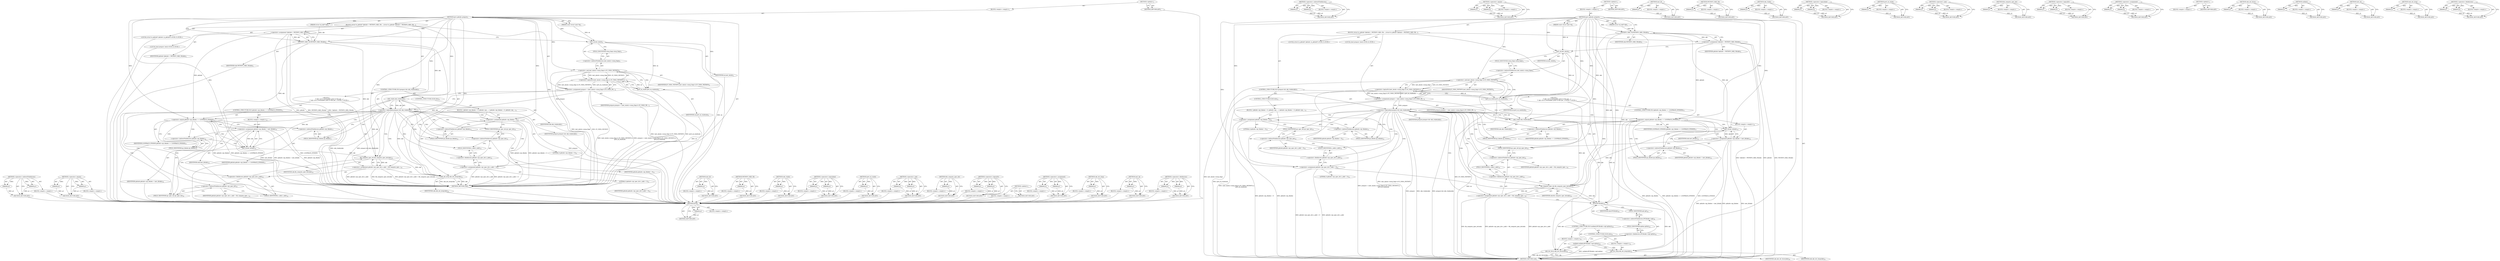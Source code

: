 digraph "&lt;operator&gt;.fieldAccess" {
vulnerable_116 [label=<(METHOD,&lt;operator&gt;.indirectFieldAccess)>];
vulnerable_117 [label=<(PARAM,p1)>];
vulnerable_118 [label=<(PARAM,p2)>];
vulnerable_119 [label=<(BLOCK,&lt;empty&gt;,&lt;empty&gt;)>];
vulnerable_120 [label=<(METHOD_RETURN,ANY)>];
vulnerable_138 [label=<(METHOD,&lt;operator&gt;.equals)>];
vulnerable_139 [label=<(PARAM,p1)>];
vulnerable_140 [label=<(PARAM,p2)>];
vulnerable_141 [label=<(BLOCK,&lt;empty&gt;,&lt;empty&gt;)>];
vulnerable_142 [label=<(METHOD_RETURN,ANY)>];
vulnerable_6 [label=<(METHOD,&lt;global&gt;)<SUB>1</SUB>>];
vulnerable_7 [label=<(BLOCK,&lt;empty&gt;,&lt;empty&gt;)<SUB>1</SUB>>];
vulnerable_8 [label=<(METHOD,ipv4_pktinfo_prepare)<SUB>1</SUB>>];
vulnerable_9 [label=<(PARAM,const struct sock *sk)<SUB>1</SUB>>];
vulnerable_10 [label=<(PARAM,struct sk_buff *skb)<SUB>1</SUB>>];
vulnerable_11 [label=<(BLOCK,{
	struct in_pktinfo *pktinfo = PKTINFO_SKB_CB(...,{
	struct in_pktinfo *pktinfo = PKTINFO_SKB_CB(...)<SUB>2</SUB>>];
vulnerable_12 [label="<(LOCAL,struct in_pktinfo* pktinfo: in_pktinfo*)<SUB>3</SUB>>"];
vulnerable_13 [label=<(&lt;operator&gt;.assignment,*pktinfo = PKTINFO_SKB_CB(skb))<SUB>3</SUB>>];
vulnerable_14 [label=<(IDENTIFIER,pktinfo,*pktinfo = PKTINFO_SKB_CB(skb))<SUB>3</SUB>>];
vulnerable_15 [label=<(PKTINFO_SKB_CB,PKTINFO_SKB_CB(skb))<SUB>3</SUB>>];
vulnerable_16 [label=<(IDENTIFIER,skb,PKTINFO_SKB_CB(skb))<SUB>3</SUB>>];
vulnerable_17 [label="<(LOCAL,bool prepare: bool)<SUB>4</SUB>>"];
vulnerable_18 [label=<(&lt;operator&gt;.assignment,prepare = (inet_sk(sk)-&gt;cmsg_flags &amp; IP_CMSG_PK...)<SUB>4</SUB>>];
vulnerable_19 [label=<(IDENTIFIER,prepare,prepare = (inet_sk(sk)-&gt;cmsg_flags &amp; IP_CMSG_PK...)<SUB>4</SUB>>];
vulnerable_20 [label=<(&lt;operator&gt;.logicalOr,(inet_sk(sk)-&gt;cmsg_flags &amp; IP_CMSG_PKTINFO) ||
...)<SUB>4</SUB>>];
vulnerable_21 [label=<(&lt;operator&gt;.and,inet_sk(sk)-&gt;cmsg_flags &amp; IP_CMSG_PKTINFO)<SUB>4</SUB>>];
vulnerable_22 [label=<(&lt;operator&gt;.indirectFieldAccess,inet_sk(sk)-&gt;cmsg_flags)<SUB>4</SUB>>];
vulnerable_23 [label=<(inet_sk,inet_sk(sk))<SUB>4</SUB>>];
vulnerable_24 [label=<(IDENTIFIER,sk,inet_sk(sk))<SUB>4</SUB>>];
vulnerable_25 [label=<(FIELD_IDENTIFIER,cmsg_flags,cmsg_flags)<SUB>4</SUB>>];
vulnerable_26 [label=<(IDENTIFIER,IP_CMSG_PKTINFO,inet_sk(sk)-&gt;cmsg_flags &amp; IP_CMSG_PKTINFO)<SUB>4</SUB>>];
vulnerable_27 [label=<(ipv6_sk_rxinfo,ipv6_sk_rxinfo(sk))<SUB>5</SUB>>];
vulnerable_28 [label=<(IDENTIFIER,sk,ipv6_sk_rxinfo(sk))<SUB>5</SUB>>];
vulnerable_29 [label=<(CONTROL_STRUCTURE,IF,if (prepare &amp;&amp; skb_rtable(skb)))<SUB>7</SUB>>];
vulnerable_30 [label=<(&lt;operator&gt;.logicalAnd,prepare &amp;&amp; skb_rtable(skb))<SUB>7</SUB>>];
vulnerable_31 [label=<(IDENTIFIER,prepare,prepare &amp;&amp; skb_rtable(skb))<SUB>7</SUB>>];
vulnerable_32 [label=<(skb_rtable,skb_rtable(skb))<SUB>7</SUB>>];
vulnerable_33 [label=<(IDENTIFIER,skb,skb_rtable(skb))<SUB>7</SUB>>];
vulnerable_34 [label="<(BLOCK,{
		/* skb-&gt;cb is overloaded: prior to this poi...,{
		/* skb-&gt;cb is overloaded: prior to this poi...)<SUB>7</SUB>>"];
vulnerable_35 [label=<(CONTROL_STRUCTURE,IF,if (pktinfo-&gt;ipi_ifindex == LOOPBACK_IFINDEX))<SUB>17</SUB>>];
vulnerable_36 [label=<(&lt;operator&gt;.equals,pktinfo-&gt;ipi_ifindex == LOOPBACK_IFINDEX)<SUB>17</SUB>>];
vulnerable_37 [label=<(&lt;operator&gt;.indirectFieldAccess,pktinfo-&gt;ipi_ifindex)<SUB>17</SUB>>];
vulnerable_38 [label=<(IDENTIFIER,pktinfo,pktinfo-&gt;ipi_ifindex == LOOPBACK_IFINDEX)<SUB>17</SUB>>];
vulnerable_39 [label=<(FIELD_IDENTIFIER,ipi_ifindex,ipi_ifindex)<SUB>17</SUB>>];
vulnerable_40 [label=<(IDENTIFIER,LOOPBACK_IFINDEX,pktinfo-&gt;ipi_ifindex == LOOPBACK_IFINDEX)<SUB>17</SUB>>];
vulnerable_41 [label=<(BLOCK,&lt;empty&gt;,&lt;empty&gt;)<SUB>18</SUB>>];
vulnerable_42 [label=<(&lt;operator&gt;.assignment,pktinfo-&gt;ipi_ifindex = inet_iif(skb))<SUB>18</SUB>>];
vulnerable_43 [label=<(&lt;operator&gt;.indirectFieldAccess,pktinfo-&gt;ipi_ifindex)<SUB>18</SUB>>];
vulnerable_44 [label=<(IDENTIFIER,pktinfo,pktinfo-&gt;ipi_ifindex = inet_iif(skb))<SUB>18</SUB>>];
vulnerable_45 [label=<(FIELD_IDENTIFIER,ipi_ifindex,ipi_ifindex)<SUB>18</SUB>>];
vulnerable_46 [label=<(inet_iif,inet_iif(skb))<SUB>18</SUB>>];
vulnerable_47 [label=<(IDENTIFIER,skb,inet_iif(skb))<SUB>18</SUB>>];
vulnerable_48 [label=<(&lt;operator&gt;.assignment,pktinfo-&gt;ipi_spec_dst.s_addr = fib_compute_spec...)<SUB>20</SUB>>];
vulnerable_49 [label=<(&lt;operator&gt;.fieldAccess,pktinfo-&gt;ipi_spec_dst.s_addr)<SUB>20</SUB>>];
vulnerable_50 [label=<(&lt;operator&gt;.indirectFieldAccess,pktinfo-&gt;ipi_spec_dst)<SUB>20</SUB>>];
vulnerable_51 [label=<(IDENTIFIER,pktinfo,pktinfo-&gt;ipi_spec_dst.s_addr = fib_compute_spec...)<SUB>20</SUB>>];
vulnerable_52 [label=<(FIELD_IDENTIFIER,ipi_spec_dst,ipi_spec_dst)<SUB>20</SUB>>];
vulnerable_53 [label=<(FIELD_IDENTIFIER,s_addr,s_addr)<SUB>20</SUB>>];
vulnerable_54 [label=<(fib_compute_spec_dst,fib_compute_spec_dst(skb))<SUB>20</SUB>>];
vulnerable_55 [label=<(IDENTIFIER,skb,fib_compute_spec_dst(skb))<SUB>20</SUB>>];
vulnerable_56 [label=<(CONTROL_STRUCTURE,ELSE,else)<SUB>21</SUB>>];
vulnerable_57 [label=<(BLOCK,{
 		pktinfo-&gt;ipi_ifindex = 0;
 		pktinfo-&gt;ipi_...,{
 		pktinfo-&gt;ipi_ifindex = 0;
 		pktinfo-&gt;ipi_...)<SUB>21</SUB>>];
vulnerable_58 [label=<(&lt;operator&gt;.assignment,pktinfo-&gt;ipi_ifindex = 0)<SUB>22</SUB>>];
vulnerable_59 [label=<(&lt;operator&gt;.indirectFieldAccess,pktinfo-&gt;ipi_ifindex)<SUB>22</SUB>>];
vulnerable_60 [label=<(IDENTIFIER,pktinfo,pktinfo-&gt;ipi_ifindex = 0)<SUB>22</SUB>>];
vulnerable_61 [label=<(FIELD_IDENTIFIER,ipi_ifindex,ipi_ifindex)<SUB>22</SUB>>];
vulnerable_62 [label=<(LITERAL,0,pktinfo-&gt;ipi_ifindex = 0)<SUB>22</SUB>>];
vulnerable_63 [label=<(&lt;operator&gt;.assignment,pktinfo-&gt;ipi_spec_dst.s_addr = 0)<SUB>23</SUB>>];
vulnerable_64 [label=<(&lt;operator&gt;.fieldAccess,pktinfo-&gt;ipi_spec_dst.s_addr)<SUB>23</SUB>>];
vulnerable_65 [label=<(&lt;operator&gt;.indirectFieldAccess,pktinfo-&gt;ipi_spec_dst)<SUB>23</SUB>>];
vulnerable_66 [label=<(IDENTIFIER,pktinfo,pktinfo-&gt;ipi_spec_dst.s_addr = 0)<SUB>23</SUB>>];
vulnerable_67 [label=<(FIELD_IDENTIFIER,ipi_spec_dst,ipi_spec_dst)<SUB>23</SUB>>];
vulnerable_68 [label=<(FIELD_IDENTIFIER,s_addr,s_addr)<SUB>23</SUB>>];
vulnerable_69 [label=<(LITERAL,0,pktinfo-&gt;ipi_spec_dst.s_addr = 0)<SUB>23</SUB>>];
vulnerable_70 [label=<(skb_dst_drop,skb_dst_drop(skb))<SUB>25</SUB>>];
vulnerable_71 [label=<(IDENTIFIER,skb,skb_dst_drop(skb))<SUB>25</SUB>>];
vulnerable_72 [label=<(METHOD_RETURN,void)<SUB>1</SUB>>];
vulnerable_74 [label=<(METHOD_RETURN,ANY)<SUB>1</SUB>>];
vulnerable_143 [label=<(METHOD,inet_iif)>];
vulnerable_144 [label=<(PARAM,p1)>];
vulnerable_145 [label=<(BLOCK,&lt;empty&gt;,&lt;empty&gt;)>];
vulnerable_146 [label=<(METHOD_RETURN,ANY)>];
vulnerable_102 [label=<(METHOD,PKTINFO_SKB_CB)>];
vulnerable_103 [label=<(PARAM,p1)>];
vulnerable_104 [label=<(BLOCK,&lt;empty&gt;,&lt;empty&gt;)>];
vulnerable_105 [label=<(METHOD_RETURN,ANY)>];
vulnerable_134 [label=<(METHOD,skb_rtable)>];
vulnerable_135 [label=<(PARAM,p1)>];
vulnerable_136 [label=<(BLOCK,&lt;empty&gt;,&lt;empty&gt;)>];
vulnerable_137 [label=<(METHOD_RETURN,ANY)>];
vulnerable_129 [label=<(METHOD,&lt;operator&gt;.logicalAnd)>];
vulnerable_130 [label=<(PARAM,p1)>];
vulnerable_131 [label=<(PARAM,p2)>];
vulnerable_132 [label=<(BLOCK,&lt;empty&gt;,&lt;empty&gt;)>];
vulnerable_133 [label=<(METHOD_RETURN,ANY)>];
vulnerable_125 [label=<(METHOD,ipv6_sk_rxinfo)>];
vulnerable_126 [label=<(PARAM,p1)>];
vulnerable_127 [label=<(BLOCK,&lt;empty&gt;,&lt;empty&gt;)>];
vulnerable_128 [label=<(METHOD_RETURN,ANY)>];
vulnerable_111 [label=<(METHOD,&lt;operator&gt;.and)>];
vulnerable_112 [label=<(PARAM,p1)>];
vulnerable_113 [label=<(PARAM,p2)>];
vulnerable_114 [label=<(BLOCK,&lt;empty&gt;,&lt;empty&gt;)>];
vulnerable_115 [label=<(METHOD_RETURN,ANY)>];
vulnerable_152 [label=<(METHOD,fib_compute_spec_dst)>];
vulnerable_153 [label=<(PARAM,p1)>];
vulnerable_154 [label=<(BLOCK,&lt;empty&gt;,&lt;empty&gt;)>];
vulnerable_155 [label=<(METHOD_RETURN,ANY)>];
vulnerable_106 [label=<(METHOD,&lt;operator&gt;.logicalOr)>];
vulnerable_107 [label=<(PARAM,p1)>];
vulnerable_108 [label=<(PARAM,p2)>];
vulnerable_109 [label=<(BLOCK,&lt;empty&gt;,&lt;empty&gt;)>];
vulnerable_110 [label=<(METHOD_RETURN,ANY)>];
vulnerable_97 [label=<(METHOD,&lt;operator&gt;.assignment)>];
vulnerable_98 [label=<(PARAM,p1)>];
vulnerable_99 [label=<(PARAM,p2)>];
vulnerable_100 [label=<(BLOCK,&lt;empty&gt;,&lt;empty&gt;)>];
vulnerable_101 [label=<(METHOD_RETURN,ANY)>];
vulnerable_91 [label=<(METHOD,&lt;global&gt;)<SUB>1</SUB>>];
vulnerable_92 [label=<(BLOCK,&lt;empty&gt;,&lt;empty&gt;)>];
vulnerable_93 [label=<(METHOD_RETURN,ANY)>];
vulnerable_156 [label=<(METHOD,skb_dst_drop)>];
vulnerable_157 [label=<(PARAM,p1)>];
vulnerable_158 [label=<(BLOCK,&lt;empty&gt;,&lt;empty&gt;)>];
vulnerable_159 [label=<(METHOD_RETURN,ANY)>];
vulnerable_121 [label=<(METHOD,inet_sk)>];
vulnerable_122 [label=<(PARAM,p1)>];
vulnerable_123 [label=<(BLOCK,&lt;empty&gt;,&lt;empty&gt;)>];
vulnerable_124 [label=<(METHOD_RETURN,ANY)>];
vulnerable_147 [label=<(METHOD,&lt;operator&gt;.fieldAccess)>];
vulnerable_148 [label=<(PARAM,p1)>];
vulnerable_149 [label=<(PARAM,p2)>];
vulnerable_150 [label=<(BLOCK,&lt;empty&gt;,&lt;empty&gt;)>];
vulnerable_151 [label=<(METHOD_RETURN,ANY)>];
fixed_173 [label=<(METHOD,IPCB)>];
fixed_174 [label=<(PARAM,p1)>];
fixed_175 [label=<(BLOCK,&lt;empty&gt;,&lt;empty&gt;)>];
fixed_176 [label=<(METHOD_RETURN,ANY)>];
fixed_129 [label=<(METHOD,&lt;operator&gt;.indirectFieldAccess)>];
fixed_130 [label=<(PARAM,p1)>];
fixed_131 [label=<(PARAM,p2)>];
fixed_132 [label=<(BLOCK,&lt;empty&gt;,&lt;empty&gt;)>];
fixed_133 [label=<(METHOD_RETURN,ANY)>];
fixed_151 [label=<(METHOD,&lt;operator&gt;.equals)>];
fixed_152 [label=<(PARAM,p1)>];
fixed_153 [label=<(PARAM,p2)>];
fixed_154 [label=<(BLOCK,&lt;empty&gt;,&lt;empty&gt;)>];
fixed_155 [label=<(METHOD_RETURN,ANY)>];
fixed_6 [label=<(METHOD,&lt;global&gt;)<SUB>1</SUB>>];
fixed_7 [label=<(BLOCK,&lt;empty&gt;,&lt;empty&gt;)<SUB>1</SUB>>];
fixed_8 [label=<(METHOD,ipv4_pktinfo_prepare)<SUB>1</SUB>>];
fixed_9 [label=<(PARAM,const struct sock *sk)<SUB>1</SUB>>];
fixed_10 [label=<(PARAM,struct sk_buff *skb)<SUB>1</SUB>>];
fixed_11 [label=<(BLOCK,{
	struct in_pktinfo *pktinfo = PKTINFO_SKB_CB(...,{
	struct in_pktinfo *pktinfo = PKTINFO_SKB_CB(...)<SUB>2</SUB>>];
fixed_12 [label="<(LOCAL,struct in_pktinfo* pktinfo: in_pktinfo*)<SUB>3</SUB>>"];
fixed_13 [label=<(&lt;operator&gt;.assignment,*pktinfo = PKTINFO_SKB_CB(skb))<SUB>3</SUB>>];
fixed_14 [label=<(IDENTIFIER,pktinfo,*pktinfo = PKTINFO_SKB_CB(skb))<SUB>3</SUB>>];
fixed_15 [label=<(PKTINFO_SKB_CB,PKTINFO_SKB_CB(skb))<SUB>3</SUB>>];
fixed_16 [label=<(IDENTIFIER,skb,PKTINFO_SKB_CB(skb))<SUB>3</SUB>>];
fixed_17 [label="<(LOCAL,bool prepare: bool)<SUB>4</SUB>>"];
fixed_18 [label=<(&lt;operator&gt;.assignment,prepare = (inet_sk(sk)-&gt;cmsg_flags &amp; IP_CMSG_PK...)<SUB>4</SUB>>];
fixed_19 [label=<(IDENTIFIER,prepare,prepare = (inet_sk(sk)-&gt;cmsg_flags &amp; IP_CMSG_PK...)<SUB>4</SUB>>];
fixed_20 [label=<(&lt;operator&gt;.logicalOr,(inet_sk(sk)-&gt;cmsg_flags &amp; IP_CMSG_PKTINFO) ||
...)<SUB>4</SUB>>];
fixed_21 [label=<(&lt;operator&gt;.and,inet_sk(sk)-&gt;cmsg_flags &amp; IP_CMSG_PKTINFO)<SUB>4</SUB>>];
fixed_22 [label=<(&lt;operator&gt;.indirectFieldAccess,inet_sk(sk)-&gt;cmsg_flags)<SUB>4</SUB>>];
fixed_23 [label=<(inet_sk,inet_sk(sk))<SUB>4</SUB>>];
fixed_24 [label=<(IDENTIFIER,sk,inet_sk(sk))<SUB>4</SUB>>];
fixed_25 [label=<(FIELD_IDENTIFIER,cmsg_flags,cmsg_flags)<SUB>4</SUB>>];
fixed_26 [label=<(IDENTIFIER,IP_CMSG_PKTINFO,inet_sk(sk)-&gt;cmsg_flags &amp; IP_CMSG_PKTINFO)<SUB>4</SUB>>];
fixed_27 [label=<(ipv6_sk_rxinfo,ipv6_sk_rxinfo(sk))<SUB>5</SUB>>];
fixed_28 [label=<(IDENTIFIER,sk,ipv6_sk_rxinfo(sk))<SUB>5</SUB>>];
fixed_29 [label=<(CONTROL_STRUCTURE,IF,if (prepare &amp;&amp; skb_rtable(skb)))<SUB>7</SUB>>];
fixed_30 [label=<(&lt;operator&gt;.logicalAnd,prepare &amp;&amp; skb_rtable(skb))<SUB>7</SUB>>];
fixed_31 [label=<(IDENTIFIER,prepare,prepare &amp;&amp; skb_rtable(skb))<SUB>7</SUB>>];
fixed_32 [label=<(skb_rtable,skb_rtable(skb))<SUB>7</SUB>>];
fixed_33 [label=<(IDENTIFIER,skb,skb_rtable(skb))<SUB>7</SUB>>];
fixed_34 [label="<(BLOCK,{
		/* skb-&gt;cb is overloaded: prior to this poi...,{
		/* skb-&gt;cb is overloaded: prior to this poi...)<SUB>7</SUB>>"];
fixed_35 [label=<(CONTROL_STRUCTURE,IF,if (pktinfo-&gt;ipi_ifindex == LOOPBACK_IFINDEX))<SUB>17</SUB>>];
fixed_36 [label=<(&lt;operator&gt;.equals,pktinfo-&gt;ipi_ifindex == LOOPBACK_IFINDEX)<SUB>17</SUB>>];
fixed_37 [label=<(&lt;operator&gt;.indirectFieldAccess,pktinfo-&gt;ipi_ifindex)<SUB>17</SUB>>];
fixed_38 [label=<(IDENTIFIER,pktinfo,pktinfo-&gt;ipi_ifindex == LOOPBACK_IFINDEX)<SUB>17</SUB>>];
fixed_39 [label=<(FIELD_IDENTIFIER,ipi_ifindex,ipi_ifindex)<SUB>17</SUB>>];
fixed_40 [label=<(IDENTIFIER,LOOPBACK_IFINDEX,pktinfo-&gt;ipi_ifindex == LOOPBACK_IFINDEX)<SUB>17</SUB>>];
fixed_41 [label=<(BLOCK,&lt;empty&gt;,&lt;empty&gt;)<SUB>18</SUB>>];
fixed_42 [label=<(&lt;operator&gt;.assignment,pktinfo-&gt;ipi_ifindex = inet_iif(skb))<SUB>18</SUB>>];
fixed_43 [label=<(&lt;operator&gt;.indirectFieldAccess,pktinfo-&gt;ipi_ifindex)<SUB>18</SUB>>];
fixed_44 [label=<(IDENTIFIER,pktinfo,pktinfo-&gt;ipi_ifindex = inet_iif(skb))<SUB>18</SUB>>];
fixed_45 [label=<(FIELD_IDENTIFIER,ipi_ifindex,ipi_ifindex)<SUB>18</SUB>>];
fixed_46 [label=<(inet_iif,inet_iif(skb))<SUB>18</SUB>>];
fixed_47 [label=<(IDENTIFIER,skb,inet_iif(skb))<SUB>18</SUB>>];
fixed_48 [label=<(&lt;operator&gt;.assignment,pktinfo-&gt;ipi_spec_dst.s_addr = fib_compute_spec...)<SUB>20</SUB>>];
fixed_49 [label=<(&lt;operator&gt;.fieldAccess,pktinfo-&gt;ipi_spec_dst.s_addr)<SUB>20</SUB>>];
fixed_50 [label=<(&lt;operator&gt;.indirectFieldAccess,pktinfo-&gt;ipi_spec_dst)<SUB>20</SUB>>];
fixed_51 [label=<(IDENTIFIER,pktinfo,pktinfo-&gt;ipi_spec_dst.s_addr = fib_compute_spec...)<SUB>20</SUB>>];
fixed_52 [label=<(FIELD_IDENTIFIER,ipi_spec_dst,ipi_spec_dst)<SUB>20</SUB>>];
fixed_53 [label=<(FIELD_IDENTIFIER,s_addr,s_addr)<SUB>20</SUB>>];
fixed_54 [label=<(fib_compute_spec_dst,fib_compute_spec_dst(skb))<SUB>20</SUB>>];
fixed_55 [label=<(IDENTIFIER,skb,fib_compute_spec_dst(skb))<SUB>20</SUB>>];
fixed_56 [label=<(CONTROL_STRUCTURE,ELSE,else)<SUB>21</SUB>>];
fixed_57 [label=<(BLOCK,{
 		pktinfo-&gt;ipi_ifindex = 0;
 		pktinfo-&gt;ipi_...,{
 		pktinfo-&gt;ipi_ifindex = 0;
 		pktinfo-&gt;ipi_...)<SUB>21</SUB>>];
fixed_58 [label=<(&lt;operator&gt;.assignment,pktinfo-&gt;ipi_ifindex = 0)<SUB>22</SUB>>];
fixed_59 [label=<(&lt;operator&gt;.indirectFieldAccess,pktinfo-&gt;ipi_ifindex)<SUB>22</SUB>>];
fixed_60 [label=<(IDENTIFIER,pktinfo,pktinfo-&gt;ipi_ifindex = 0)<SUB>22</SUB>>];
fixed_61 [label=<(FIELD_IDENTIFIER,ipi_ifindex,ipi_ifindex)<SUB>22</SUB>>];
fixed_62 [label=<(LITERAL,0,pktinfo-&gt;ipi_ifindex = 0)<SUB>22</SUB>>];
fixed_63 [label=<(&lt;operator&gt;.assignment,pktinfo-&gt;ipi_spec_dst.s_addr = 0)<SUB>23</SUB>>];
fixed_64 [label=<(&lt;operator&gt;.fieldAccess,pktinfo-&gt;ipi_spec_dst.s_addr)<SUB>23</SUB>>];
fixed_65 [label=<(&lt;operator&gt;.indirectFieldAccess,pktinfo-&gt;ipi_spec_dst)<SUB>23</SUB>>];
fixed_66 [label=<(IDENTIFIER,pktinfo,pktinfo-&gt;ipi_spec_dst.s_addr = 0)<SUB>23</SUB>>];
fixed_67 [label=<(FIELD_IDENTIFIER,ipi_spec_dst,ipi_spec_dst)<SUB>23</SUB>>];
fixed_68 [label=<(FIELD_IDENTIFIER,s_addr,s_addr)<SUB>23</SUB>>];
fixed_69 [label=<(LITERAL,0,pktinfo-&gt;ipi_spec_dst.s_addr = 0)<SUB>23</SUB>>];
fixed_70 [label=<(CONTROL_STRUCTURE,IF,if (unlikely(IPCB(skb)-&gt;opt.optlen)))<SUB>29</SUB>>];
fixed_71 [label=<(unlikely,unlikely(IPCB(skb)-&gt;opt.optlen))<SUB>29</SUB>>];
fixed_72 [label=<(&lt;operator&gt;.fieldAccess,IPCB(skb)-&gt;opt.optlen)<SUB>29</SUB>>];
fixed_73 [label=<(&lt;operator&gt;.indirectFieldAccess,IPCB(skb)-&gt;opt)<SUB>29</SUB>>];
fixed_74 [label=<(IPCB,IPCB(skb))<SUB>29</SUB>>];
fixed_75 [label=<(IDENTIFIER,skb,IPCB(skb))<SUB>29</SUB>>];
fixed_76 [label=<(FIELD_IDENTIFIER,opt,opt)<SUB>29</SUB>>];
fixed_77 [label=<(FIELD_IDENTIFIER,optlen,optlen)<SUB>29</SUB>>];
fixed_78 [label=<(BLOCK,&lt;empty&gt;,&lt;empty&gt;)<SUB>30</SUB>>];
fixed_79 [label=<(skb_dst_force,skb_dst_force(skb))<SUB>30</SUB>>];
fixed_80 [label=<(IDENTIFIER,skb,skb_dst_force(skb))<SUB>30</SUB>>];
fixed_81 [label=<(CONTROL_STRUCTURE,ELSE,else)<SUB>32</SUB>>];
fixed_82 [label=<(BLOCK,&lt;empty&gt;,&lt;empty&gt;)<SUB>32</SUB>>];
fixed_83 [label=<(skb_dst_drop,skb_dst_drop(skb))<SUB>32</SUB>>];
fixed_84 [label=<(IDENTIFIER,skb,skb_dst_drop(skb))<SUB>32</SUB>>];
fixed_85 [label=<(METHOD_RETURN,void)<SUB>1</SUB>>];
fixed_87 [label=<(METHOD_RETURN,ANY)<SUB>1</SUB>>];
fixed_156 [label=<(METHOD,inet_iif)>];
fixed_157 [label=<(PARAM,p1)>];
fixed_158 [label=<(BLOCK,&lt;empty&gt;,&lt;empty&gt;)>];
fixed_159 [label=<(METHOD_RETURN,ANY)>];
fixed_115 [label=<(METHOD,PKTINFO_SKB_CB)>];
fixed_116 [label=<(PARAM,p1)>];
fixed_117 [label=<(BLOCK,&lt;empty&gt;,&lt;empty&gt;)>];
fixed_118 [label=<(METHOD_RETURN,ANY)>];
fixed_147 [label=<(METHOD,skb_rtable)>];
fixed_148 [label=<(PARAM,p1)>];
fixed_149 [label=<(BLOCK,&lt;empty&gt;,&lt;empty&gt;)>];
fixed_150 [label=<(METHOD_RETURN,ANY)>];
fixed_142 [label=<(METHOD,&lt;operator&gt;.logicalAnd)>];
fixed_143 [label=<(PARAM,p1)>];
fixed_144 [label=<(PARAM,p2)>];
fixed_145 [label=<(BLOCK,&lt;empty&gt;,&lt;empty&gt;)>];
fixed_146 [label=<(METHOD_RETURN,ANY)>];
fixed_138 [label=<(METHOD,ipv6_sk_rxinfo)>];
fixed_139 [label=<(PARAM,p1)>];
fixed_140 [label=<(BLOCK,&lt;empty&gt;,&lt;empty&gt;)>];
fixed_141 [label=<(METHOD_RETURN,ANY)>];
fixed_124 [label=<(METHOD,&lt;operator&gt;.and)>];
fixed_125 [label=<(PARAM,p1)>];
fixed_126 [label=<(PARAM,p2)>];
fixed_127 [label=<(BLOCK,&lt;empty&gt;,&lt;empty&gt;)>];
fixed_128 [label=<(METHOD_RETURN,ANY)>];
fixed_165 [label=<(METHOD,fib_compute_spec_dst)>];
fixed_166 [label=<(PARAM,p1)>];
fixed_167 [label=<(BLOCK,&lt;empty&gt;,&lt;empty&gt;)>];
fixed_168 [label=<(METHOD_RETURN,ANY)>];
fixed_119 [label=<(METHOD,&lt;operator&gt;.logicalOr)>];
fixed_120 [label=<(PARAM,p1)>];
fixed_121 [label=<(PARAM,p2)>];
fixed_122 [label=<(BLOCK,&lt;empty&gt;,&lt;empty&gt;)>];
fixed_123 [label=<(METHOD_RETURN,ANY)>];
fixed_110 [label=<(METHOD,&lt;operator&gt;.assignment)>];
fixed_111 [label=<(PARAM,p1)>];
fixed_112 [label=<(PARAM,p2)>];
fixed_113 [label=<(BLOCK,&lt;empty&gt;,&lt;empty&gt;)>];
fixed_114 [label=<(METHOD_RETURN,ANY)>];
fixed_104 [label=<(METHOD,&lt;global&gt;)<SUB>1</SUB>>];
fixed_105 [label=<(BLOCK,&lt;empty&gt;,&lt;empty&gt;)>];
fixed_106 [label=<(METHOD_RETURN,ANY)>];
fixed_177 [label=<(METHOD,skb_dst_force)>];
fixed_178 [label=<(PARAM,p1)>];
fixed_179 [label=<(BLOCK,&lt;empty&gt;,&lt;empty&gt;)>];
fixed_180 [label=<(METHOD_RETURN,ANY)>];
fixed_169 [label=<(METHOD,unlikely)>];
fixed_170 [label=<(PARAM,p1)>];
fixed_171 [label=<(BLOCK,&lt;empty&gt;,&lt;empty&gt;)>];
fixed_172 [label=<(METHOD_RETURN,ANY)>];
fixed_134 [label=<(METHOD,inet_sk)>];
fixed_135 [label=<(PARAM,p1)>];
fixed_136 [label=<(BLOCK,&lt;empty&gt;,&lt;empty&gt;)>];
fixed_137 [label=<(METHOD_RETURN,ANY)>];
fixed_181 [label=<(METHOD,skb_dst_drop)>];
fixed_182 [label=<(PARAM,p1)>];
fixed_183 [label=<(BLOCK,&lt;empty&gt;,&lt;empty&gt;)>];
fixed_184 [label=<(METHOD_RETURN,ANY)>];
fixed_160 [label=<(METHOD,&lt;operator&gt;.fieldAccess)>];
fixed_161 [label=<(PARAM,p1)>];
fixed_162 [label=<(PARAM,p2)>];
fixed_163 [label=<(BLOCK,&lt;empty&gt;,&lt;empty&gt;)>];
fixed_164 [label=<(METHOD_RETURN,ANY)>];
vulnerable_116 -> vulnerable_117  [key=0, label="AST: "];
vulnerable_116 -> vulnerable_117  [key=1, label="DDG: "];
vulnerable_116 -> vulnerable_119  [key=0, label="AST: "];
vulnerable_116 -> vulnerable_118  [key=0, label="AST: "];
vulnerable_116 -> vulnerable_118  [key=1, label="DDG: "];
vulnerable_116 -> vulnerable_120  [key=0, label="AST: "];
vulnerable_116 -> vulnerable_120  [key=1, label="CFG: "];
vulnerable_117 -> vulnerable_120  [key=0, label="DDG: p1"];
vulnerable_118 -> vulnerable_120  [key=0, label="DDG: p2"];
vulnerable_119 -> fixed_173  [key=0];
vulnerable_120 -> fixed_173  [key=0];
vulnerable_138 -> vulnerable_139  [key=0, label="AST: "];
vulnerable_138 -> vulnerable_139  [key=1, label="DDG: "];
vulnerable_138 -> vulnerable_141  [key=0, label="AST: "];
vulnerable_138 -> vulnerable_140  [key=0, label="AST: "];
vulnerable_138 -> vulnerable_140  [key=1, label="DDG: "];
vulnerable_138 -> vulnerable_142  [key=0, label="AST: "];
vulnerable_138 -> vulnerable_142  [key=1, label="CFG: "];
vulnerable_139 -> vulnerable_142  [key=0, label="DDG: p1"];
vulnerable_140 -> vulnerable_142  [key=0, label="DDG: p2"];
vulnerable_141 -> fixed_173  [key=0];
vulnerable_142 -> fixed_173  [key=0];
vulnerable_6 -> vulnerable_7  [key=0, label="AST: "];
vulnerable_6 -> vulnerable_74  [key=0, label="AST: "];
vulnerable_6 -> vulnerable_74  [key=1, label="CFG: "];
vulnerable_7 -> vulnerable_8  [key=0, label="AST: "];
vulnerable_8 -> vulnerable_9  [key=0, label="AST: "];
vulnerable_8 -> vulnerable_9  [key=1, label="DDG: "];
vulnerable_8 -> vulnerable_10  [key=0, label="AST: "];
vulnerable_8 -> vulnerable_10  [key=1, label="DDG: "];
vulnerable_8 -> vulnerable_11  [key=0, label="AST: "];
vulnerable_8 -> vulnerable_72  [key=0, label="AST: "];
vulnerable_8 -> vulnerable_15  [key=0, label="CFG: "];
vulnerable_8 -> vulnerable_15  [key=1, label="DDG: "];
vulnerable_8 -> vulnerable_70  [key=0, label="DDG: "];
vulnerable_8 -> vulnerable_30  [key=0, label="DDG: "];
vulnerable_8 -> vulnerable_21  [key=0, label="DDG: "];
vulnerable_8 -> vulnerable_27  [key=0, label="DDG: "];
vulnerable_8 -> vulnerable_32  [key=0, label="DDG: "];
vulnerable_8 -> vulnerable_58  [key=0, label="DDG: "];
vulnerable_8 -> vulnerable_63  [key=0, label="DDG: "];
vulnerable_8 -> vulnerable_36  [key=0, label="DDG: "];
vulnerable_8 -> vulnerable_54  [key=0, label="DDG: "];
vulnerable_8 -> vulnerable_23  [key=0, label="DDG: "];
vulnerable_8 -> vulnerable_46  [key=0, label="DDG: "];
vulnerable_9 -> vulnerable_23  [key=0, label="DDG: sk"];
vulnerable_10 -> vulnerable_15  [key=0, label="DDG: skb"];
vulnerable_11 -> vulnerable_12  [key=0, label="AST: "];
vulnerable_11 -> vulnerable_13  [key=0, label="AST: "];
vulnerable_11 -> vulnerable_17  [key=0, label="AST: "];
vulnerable_11 -> vulnerable_18  [key=0, label="AST: "];
vulnerable_11 -> vulnerable_29  [key=0, label="AST: "];
vulnerable_11 -> vulnerable_70  [key=0, label="AST: "];
vulnerable_12 -> fixed_173  [key=0];
vulnerable_13 -> vulnerable_14  [key=0, label="AST: "];
vulnerable_13 -> vulnerable_15  [key=0, label="AST: "];
vulnerable_13 -> vulnerable_23  [key=0, label="CFG: "];
vulnerable_13 -> vulnerable_72  [key=0, label="DDG: pktinfo"];
vulnerable_13 -> vulnerable_72  [key=1, label="DDG: PKTINFO_SKB_CB(skb)"];
vulnerable_13 -> vulnerable_72  [key=2, label="DDG: *pktinfo = PKTINFO_SKB_CB(skb)"];
vulnerable_13 -> vulnerable_36  [key=0, label="DDG: pktinfo"];
vulnerable_14 -> fixed_173  [key=0];
vulnerable_15 -> vulnerable_16  [key=0, label="AST: "];
vulnerable_15 -> vulnerable_13  [key=0, label="CFG: "];
vulnerable_15 -> vulnerable_13  [key=1, label="DDG: skb"];
vulnerable_15 -> vulnerable_70  [key=0, label="DDG: skb"];
vulnerable_15 -> vulnerable_32  [key=0, label="DDG: skb"];
vulnerable_15 -> vulnerable_54  [key=0, label="DDG: skb"];
vulnerable_15 -> vulnerable_46  [key=0, label="DDG: skb"];
vulnerable_16 -> fixed_173  [key=0];
vulnerable_17 -> fixed_173  [key=0];
vulnerable_18 -> vulnerable_19  [key=0, label="AST: "];
vulnerable_18 -> vulnerable_20  [key=0, label="AST: "];
vulnerable_18 -> vulnerable_30  [key=0, label="CFG: "];
vulnerable_18 -> vulnerable_30  [key=1, label="DDG: prepare"];
vulnerable_18 -> vulnerable_32  [key=0, label="CFG: "];
vulnerable_18 -> vulnerable_72  [key=0, label="DDG: (inet_sk(sk)-&gt;cmsg_flags &amp; IP_CMSG_PKTINFO) ||
		       ipv6_sk_rxinfo(sk)"];
vulnerable_18 -> vulnerable_72  [key=1, label="DDG: prepare = (inet_sk(sk)-&gt;cmsg_flags &amp; IP_CMSG_PKTINFO) ||
		       ipv6_sk_rxinfo(sk)"];
vulnerable_19 -> fixed_173  [key=0];
vulnerable_20 -> vulnerable_21  [key=0, label="AST: "];
vulnerable_20 -> vulnerable_27  [key=0, label="AST: "];
vulnerable_20 -> vulnerable_18  [key=0, label="CFG: "];
vulnerable_20 -> vulnerable_18  [key=1, label="DDG: inet_sk(sk)-&gt;cmsg_flags &amp; IP_CMSG_PKTINFO"];
vulnerable_20 -> vulnerable_18  [key=2, label="DDG: ipv6_sk_rxinfo(sk)"];
vulnerable_20 -> vulnerable_72  [key=0, label="DDG: inet_sk(sk)-&gt;cmsg_flags &amp; IP_CMSG_PKTINFO"];
vulnerable_20 -> vulnerable_72  [key=1, label="DDG: ipv6_sk_rxinfo(sk)"];
vulnerable_21 -> vulnerable_22  [key=0, label="AST: "];
vulnerable_21 -> vulnerable_26  [key=0, label="AST: "];
vulnerable_21 -> vulnerable_20  [key=0, label="CFG: "];
vulnerable_21 -> vulnerable_20  [key=1, label="DDG: inet_sk(sk)-&gt;cmsg_flags"];
vulnerable_21 -> vulnerable_20  [key=2, label="DDG: IP_CMSG_PKTINFO"];
vulnerable_21 -> vulnerable_27  [key=0, label="CFG: "];
vulnerable_21 -> vulnerable_27  [key=1, label="CDG: "];
vulnerable_21 -> vulnerable_72  [key=0, label="DDG: inet_sk(sk)-&gt;cmsg_flags"];
vulnerable_21 -> vulnerable_72  [key=1, label="DDG: IP_CMSG_PKTINFO"];
vulnerable_22 -> vulnerable_23  [key=0, label="AST: "];
vulnerable_22 -> vulnerable_25  [key=0, label="AST: "];
vulnerable_22 -> vulnerable_21  [key=0, label="CFG: "];
vulnerable_23 -> vulnerable_24  [key=0, label="AST: "];
vulnerable_23 -> vulnerable_25  [key=0, label="CFG: "];
vulnerable_23 -> vulnerable_72  [key=0, label="DDG: sk"];
vulnerable_23 -> vulnerable_27  [key=0, label="DDG: sk"];
vulnerable_24 -> fixed_173  [key=0];
vulnerable_25 -> vulnerable_22  [key=0, label="CFG: "];
vulnerable_26 -> fixed_173  [key=0];
vulnerable_27 -> vulnerable_28  [key=0, label="AST: "];
vulnerable_27 -> vulnerable_20  [key=0, label="CFG: "];
vulnerable_27 -> vulnerable_20  [key=1, label="DDG: sk"];
vulnerable_27 -> vulnerable_72  [key=0, label="DDG: sk"];
vulnerable_28 -> fixed_173  [key=0];
vulnerable_29 -> vulnerable_30  [key=0, label="AST: "];
vulnerable_29 -> vulnerable_34  [key=0, label="AST: "];
vulnerable_29 -> vulnerable_56  [key=0, label="AST: "];
vulnerable_30 -> vulnerable_31  [key=0, label="AST: "];
vulnerable_30 -> vulnerable_32  [key=0, label="AST: "];
vulnerable_30 -> vulnerable_39  [key=0, label="CFG: "];
vulnerable_30 -> vulnerable_39  [key=1, label="CDG: "];
vulnerable_30 -> vulnerable_61  [key=0, label="CFG: "];
vulnerable_30 -> vulnerable_61  [key=1, label="CDG: "];
vulnerable_30 -> vulnerable_72  [key=0, label="DDG: prepare"];
vulnerable_30 -> vulnerable_72  [key=1, label="DDG: skb_rtable(skb)"];
vulnerable_30 -> vulnerable_72  [key=2, label="DDG: prepare &amp;&amp; skb_rtable(skb)"];
vulnerable_30 -> vulnerable_48  [key=0, label="CDG: "];
vulnerable_30 -> vulnerable_58  [key=0, label="CDG: "];
vulnerable_30 -> vulnerable_68  [key=0, label="CDG: "];
vulnerable_30 -> vulnerable_49  [key=0, label="CDG: "];
vulnerable_30 -> vulnerable_64  [key=0, label="CDG: "];
vulnerable_30 -> vulnerable_36  [key=0, label="CDG: "];
vulnerable_30 -> vulnerable_52  [key=0, label="CDG: "];
vulnerable_30 -> vulnerable_37  [key=0, label="CDG: "];
vulnerable_30 -> vulnerable_53  [key=0, label="CDG: "];
vulnerable_30 -> vulnerable_67  [key=0, label="CDG: "];
vulnerable_30 -> vulnerable_63  [key=0, label="CDG: "];
vulnerable_30 -> vulnerable_65  [key=0, label="CDG: "];
vulnerable_30 -> vulnerable_50  [key=0, label="CDG: "];
vulnerable_30 -> vulnerable_59  [key=0, label="CDG: "];
vulnerable_30 -> vulnerable_54  [key=0, label="CDG: "];
vulnerable_31 -> fixed_173  [key=0];
vulnerable_32 -> vulnerable_33  [key=0, label="AST: "];
vulnerable_32 -> vulnerable_30  [key=0, label="CFG: "];
vulnerable_32 -> vulnerable_30  [key=1, label="DDG: skb"];
vulnerable_32 -> vulnerable_70  [key=0, label="DDG: skb"];
vulnerable_32 -> vulnerable_54  [key=0, label="DDG: skb"];
vulnerable_32 -> vulnerable_46  [key=0, label="DDG: skb"];
vulnerable_33 -> fixed_173  [key=0];
vulnerable_34 -> vulnerable_35  [key=0, label="AST: "];
vulnerable_34 -> vulnerable_48  [key=0, label="AST: "];
vulnerable_35 -> vulnerable_36  [key=0, label="AST: "];
vulnerable_35 -> vulnerable_41  [key=0, label="AST: "];
vulnerable_36 -> vulnerable_37  [key=0, label="AST: "];
vulnerable_36 -> vulnerable_40  [key=0, label="AST: "];
vulnerable_36 -> vulnerable_45  [key=0, label="CFG: "];
vulnerable_36 -> vulnerable_45  [key=1, label="CDG: "];
vulnerable_36 -> vulnerable_52  [key=0, label="CFG: "];
vulnerable_36 -> vulnerable_72  [key=0, label="DDG: pktinfo-&gt;ipi_ifindex"];
vulnerable_36 -> vulnerable_72  [key=1, label="DDG: pktinfo-&gt;ipi_ifindex == LOOPBACK_IFINDEX"];
vulnerable_36 -> vulnerable_72  [key=2, label="DDG: LOOPBACK_IFINDEX"];
vulnerable_36 -> vulnerable_42  [key=0, label="CDG: "];
vulnerable_36 -> vulnerable_46  [key=0, label="CDG: "];
vulnerable_36 -> vulnerable_43  [key=0, label="CDG: "];
vulnerable_37 -> vulnerable_38  [key=0, label="AST: "];
vulnerable_37 -> vulnerable_39  [key=0, label="AST: "];
vulnerable_37 -> vulnerable_36  [key=0, label="CFG: "];
vulnerable_38 -> fixed_173  [key=0];
vulnerable_39 -> vulnerable_37  [key=0, label="CFG: "];
vulnerable_40 -> fixed_173  [key=0];
vulnerable_41 -> vulnerable_42  [key=0, label="AST: "];
vulnerable_42 -> vulnerable_43  [key=0, label="AST: "];
vulnerable_42 -> vulnerable_46  [key=0, label="AST: "];
vulnerable_42 -> vulnerable_52  [key=0, label="CFG: "];
vulnerable_42 -> vulnerable_72  [key=0, label="DDG: pktinfo-&gt;ipi_ifindex"];
vulnerable_42 -> vulnerable_72  [key=1, label="DDG: inet_iif(skb)"];
vulnerable_42 -> vulnerable_72  [key=2, label="DDG: pktinfo-&gt;ipi_ifindex = inet_iif(skb)"];
vulnerable_43 -> vulnerable_44  [key=0, label="AST: "];
vulnerable_43 -> vulnerable_45  [key=0, label="AST: "];
vulnerable_43 -> vulnerable_46  [key=0, label="CFG: "];
vulnerable_44 -> fixed_173  [key=0];
vulnerable_45 -> vulnerable_43  [key=0, label="CFG: "];
vulnerable_46 -> vulnerable_47  [key=0, label="AST: "];
vulnerable_46 -> vulnerable_42  [key=0, label="CFG: "];
vulnerable_46 -> vulnerable_42  [key=1, label="DDG: skb"];
vulnerable_46 -> vulnerable_54  [key=0, label="DDG: skb"];
vulnerable_47 -> fixed_173  [key=0];
vulnerable_48 -> vulnerable_49  [key=0, label="AST: "];
vulnerable_48 -> vulnerable_54  [key=0, label="AST: "];
vulnerable_48 -> vulnerable_70  [key=0, label="CFG: "];
vulnerable_48 -> vulnerable_72  [key=0, label="DDG: pktinfo-&gt;ipi_spec_dst.s_addr"];
vulnerable_48 -> vulnerable_72  [key=1, label="DDG: fib_compute_spec_dst(skb)"];
vulnerable_48 -> vulnerable_72  [key=2, label="DDG: pktinfo-&gt;ipi_spec_dst.s_addr = fib_compute_spec_dst(skb)"];
vulnerable_49 -> vulnerable_50  [key=0, label="AST: "];
vulnerable_49 -> vulnerable_53  [key=0, label="AST: "];
vulnerable_49 -> vulnerable_54  [key=0, label="CFG: "];
vulnerable_50 -> vulnerable_51  [key=0, label="AST: "];
vulnerable_50 -> vulnerable_52  [key=0, label="AST: "];
vulnerable_50 -> vulnerable_53  [key=0, label="CFG: "];
vulnerable_51 -> fixed_173  [key=0];
vulnerable_52 -> vulnerable_50  [key=0, label="CFG: "];
vulnerable_53 -> vulnerable_49  [key=0, label="CFG: "];
vulnerable_54 -> vulnerable_55  [key=0, label="AST: "];
vulnerable_54 -> vulnerable_48  [key=0, label="CFG: "];
vulnerable_54 -> vulnerable_48  [key=1, label="DDG: skb"];
vulnerable_54 -> vulnerable_70  [key=0, label="DDG: skb"];
vulnerable_55 -> fixed_173  [key=0];
vulnerable_56 -> vulnerable_57  [key=0, label="AST: "];
vulnerable_57 -> vulnerable_58  [key=0, label="AST: "];
vulnerable_57 -> vulnerable_63  [key=0, label="AST: "];
vulnerable_58 -> vulnerable_59  [key=0, label="AST: "];
vulnerable_58 -> vulnerable_62  [key=0, label="AST: "];
vulnerable_58 -> vulnerable_67  [key=0, label="CFG: "];
vulnerable_58 -> vulnerable_72  [key=0, label="DDG: pktinfo-&gt;ipi_ifindex"];
vulnerable_58 -> vulnerable_72  [key=1, label="DDG: pktinfo-&gt;ipi_ifindex = 0"];
vulnerable_59 -> vulnerable_60  [key=0, label="AST: "];
vulnerable_59 -> vulnerable_61  [key=0, label="AST: "];
vulnerable_59 -> vulnerable_58  [key=0, label="CFG: "];
vulnerable_60 -> fixed_173  [key=0];
vulnerable_61 -> vulnerable_59  [key=0, label="CFG: "];
vulnerable_62 -> fixed_173  [key=0];
vulnerable_63 -> vulnerable_64  [key=0, label="AST: "];
vulnerable_63 -> vulnerable_69  [key=0, label="AST: "];
vulnerable_63 -> vulnerable_70  [key=0, label="CFG: "];
vulnerable_63 -> vulnerable_72  [key=0, label="DDG: pktinfo-&gt;ipi_spec_dst.s_addr"];
vulnerable_63 -> vulnerable_72  [key=1, label="DDG: pktinfo-&gt;ipi_spec_dst.s_addr = 0"];
vulnerable_64 -> vulnerable_65  [key=0, label="AST: "];
vulnerable_64 -> vulnerable_68  [key=0, label="AST: "];
vulnerable_64 -> vulnerable_63  [key=0, label="CFG: "];
vulnerable_65 -> vulnerable_66  [key=0, label="AST: "];
vulnerable_65 -> vulnerable_67  [key=0, label="AST: "];
vulnerable_65 -> vulnerable_68  [key=0, label="CFG: "];
vulnerable_66 -> fixed_173  [key=0];
vulnerable_67 -> vulnerable_65  [key=0, label="CFG: "];
vulnerable_68 -> vulnerable_64  [key=0, label="CFG: "];
vulnerable_69 -> fixed_173  [key=0];
vulnerable_70 -> vulnerable_71  [key=0, label="AST: "];
vulnerable_70 -> vulnerable_72  [key=0, label="CFG: "];
vulnerable_70 -> vulnerable_72  [key=1, label="DDG: skb"];
vulnerable_70 -> vulnerable_72  [key=2, label="DDG: skb_dst_drop(skb)"];
vulnerable_71 -> fixed_173  [key=0];
vulnerable_72 -> fixed_173  [key=0];
vulnerable_74 -> fixed_173  [key=0];
vulnerable_143 -> vulnerable_144  [key=0, label="AST: "];
vulnerable_143 -> vulnerable_144  [key=1, label="DDG: "];
vulnerable_143 -> vulnerable_145  [key=0, label="AST: "];
vulnerable_143 -> vulnerable_146  [key=0, label="AST: "];
vulnerable_143 -> vulnerable_146  [key=1, label="CFG: "];
vulnerable_144 -> vulnerable_146  [key=0, label="DDG: p1"];
vulnerable_145 -> fixed_173  [key=0];
vulnerable_146 -> fixed_173  [key=0];
vulnerable_102 -> vulnerable_103  [key=0, label="AST: "];
vulnerable_102 -> vulnerable_103  [key=1, label="DDG: "];
vulnerable_102 -> vulnerable_104  [key=0, label="AST: "];
vulnerable_102 -> vulnerable_105  [key=0, label="AST: "];
vulnerable_102 -> vulnerable_105  [key=1, label="CFG: "];
vulnerable_103 -> vulnerable_105  [key=0, label="DDG: p1"];
vulnerable_104 -> fixed_173  [key=0];
vulnerable_105 -> fixed_173  [key=0];
vulnerable_134 -> vulnerable_135  [key=0, label="AST: "];
vulnerable_134 -> vulnerable_135  [key=1, label="DDG: "];
vulnerable_134 -> vulnerable_136  [key=0, label="AST: "];
vulnerable_134 -> vulnerable_137  [key=0, label="AST: "];
vulnerable_134 -> vulnerable_137  [key=1, label="CFG: "];
vulnerable_135 -> vulnerable_137  [key=0, label="DDG: p1"];
vulnerable_136 -> fixed_173  [key=0];
vulnerable_137 -> fixed_173  [key=0];
vulnerable_129 -> vulnerable_130  [key=0, label="AST: "];
vulnerable_129 -> vulnerable_130  [key=1, label="DDG: "];
vulnerable_129 -> vulnerable_132  [key=0, label="AST: "];
vulnerable_129 -> vulnerable_131  [key=0, label="AST: "];
vulnerable_129 -> vulnerable_131  [key=1, label="DDG: "];
vulnerable_129 -> vulnerable_133  [key=0, label="AST: "];
vulnerable_129 -> vulnerable_133  [key=1, label="CFG: "];
vulnerable_130 -> vulnerable_133  [key=0, label="DDG: p1"];
vulnerable_131 -> vulnerable_133  [key=0, label="DDG: p2"];
vulnerable_132 -> fixed_173  [key=0];
vulnerable_133 -> fixed_173  [key=0];
vulnerable_125 -> vulnerable_126  [key=0, label="AST: "];
vulnerable_125 -> vulnerable_126  [key=1, label="DDG: "];
vulnerable_125 -> vulnerable_127  [key=0, label="AST: "];
vulnerable_125 -> vulnerable_128  [key=0, label="AST: "];
vulnerable_125 -> vulnerable_128  [key=1, label="CFG: "];
vulnerable_126 -> vulnerable_128  [key=0, label="DDG: p1"];
vulnerable_127 -> fixed_173  [key=0];
vulnerable_128 -> fixed_173  [key=0];
vulnerable_111 -> vulnerable_112  [key=0, label="AST: "];
vulnerable_111 -> vulnerable_112  [key=1, label="DDG: "];
vulnerable_111 -> vulnerable_114  [key=0, label="AST: "];
vulnerable_111 -> vulnerable_113  [key=0, label="AST: "];
vulnerable_111 -> vulnerable_113  [key=1, label="DDG: "];
vulnerable_111 -> vulnerable_115  [key=0, label="AST: "];
vulnerable_111 -> vulnerable_115  [key=1, label="CFG: "];
vulnerable_112 -> vulnerable_115  [key=0, label="DDG: p1"];
vulnerable_113 -> vulnerable_115  [key=0, label="DDG: p2"];
vulnerable_114 -> fixed_173  [key=0];
vulnerable_115 -> fixed_173  [key=0];
vulnerable_152 -> vulnerable_153  [key=0, label="AST: "];
vulnerable_152 -> vulnerable_153  [key=1, label="DDG: "];
vulnerable_152 -> vulnerable_154  [key=0, label="AST: "];
vulnerable_152 -> vulnerable_155  [key=0, label="AST: "];
vulnerable_152 -> vulnerable_155  [key=1, label="CFG: "];
vulnerable_153 -> vulnerable_155  [key=0, label="DDG: p1"];
vulnerable_154 -> fixed_173  [key=0];
vulnerable_155 -> fixed_173  [key=0];
vulnerable_106 -> vulnerable_107  [key=0, label="AST: "];
vulnerable_106 -> vulnerable_107  [key=1, label="DDG: "];
vulnerable_106 -> vulnerable_109  [key=0, label="AST: "];
vulnerable_106 -> vulnerable_108  [key=0, label="AST: "];
vulnerable_106 -> vulnerable_108  [key=1, label="DDG: "];
vulnerable_106 -> vulnerable_110  [key=0, label="AST: "];
vulnerable_106 -> vulnerable_110  [key=1, label="CFG: "];
vulnerable_107 -> vulnerable_110  [key=0, label="DDG: p1"];
vulnerable_108 -> vulnerable_110  [key=0, label="DDG: p2"];
vulnerable_109 -> fixed_173  [key=0];
vulnerable_110 -> fixed_173  [key=0];
vulnerable_97 -> vulnerable_98  [key=0, label="AST: "];
vulnerable_97 -> vulnerable_98  [key=1, label="DDG: "];
vulnerable_97 -> vulnerable_100  [key=0, label="AST: "];
vulnerable_97 -> vulnerable_99  [key=0, label="AST: "];
vulnerable_97 -> vulnerable_99  [key=1, label="DDG: "];
vulnerable_97 -> vulnerable_101  [key=0, label="AST: "];
vulnerable_97 -> vulnerable_101  [key=1, label="CFG: "];
vulnerable_98 -> vulnerable_101  [key=0, label="DDG: p1"];
vulnerable_99 -> vulnerable_101  [key=0, label="DDG: p2"];
vulnerable_100 -> fixed_173  [key=0];
vulnerable_101 -> fixed_173  [key=0];
vulnerable_91 -> vulnerable_92  [key=0, label="AST: "];
vulnerable_91 -> vulnerable_93  [key=0, label="AST: "];
vulnerable_91 -> vulnerable_93  [key=1, label="CFG: "];
vulnerable_92 -> fixed_173  [key=0];
vulnerable_93 -> fixed_173  [key=0];
vulnerable_156 -> vulnerable_157  [key=0, label="AST: "];
vulnerable_156 -> vulnerable_157  [key=1, label="DDG: "];
vulnerable_156 -> vulnerable_158  [key=0, label="AST: "];
vulnerable_156 -> vulnerable_159  [key=0, label="AST: "];
vulnerable_156 -> vulnerable_159  [key=1, label="CFG: "];
vulnerable_157 -> vulnerable_159  [key=0, label="DDG: p1"];
vulnerable_158 -> fixed_173  [key=0];
vulnerable_159 -> fixed_173  [key=0];
vulnerable_121 -> vulnerable_122  [key=0, label="AST: "];
vulnerable_121 -> vulnerable_122  [key=1, label="DDG: "];
vulnerable_121 -> vulnerable_123  [key=0, label="AST: "];
vulnerable_121 -> vulnerable_124  [key=0, label="AST: "];
vulnerable_121 -> vulnerable_124  [key=1, label="CFG: "];
vulnerable_122 -> vulnerable_124  [key=0, label="DDG: p1"];
vulnerable_123 -> fixed_173  [key=0];
vulnerable_124 -> fixed_173  [key=0];
vulnerable_147 -> vulnerable_148  [key=0, label="AST: "];
vulnerable_147 -> vulnerable_148  [key=1, label="DDG: "];
vulnerable_147 -> vulnerable_150  [key=0, label="AST: "];
vulnerable_147 -> vulnerable_149  [key=0, label="AST: "];
vulnerable_147 -> vulnerable_149  [key=1, label="DDG: "];
vulnerable_147 -> vulnerable_151  [key=0, label="AST: "];
vulnerable_147 -> vulnerable_151  [key=1, label="CFG: "];
vulnerable_148 -> vulnerable_151  [key=0, label="DDG: p1"];
vulnerable_149 -> vulnerable_151  [key=0, label="DDG: p2"];
vulnerable_150 -> fixed_173  [key=0];
vulnerable_151 -> fixed_173  [key=0];
fixed_173 -> fixed_174  [key=0, label="AST: "];
fixed_173 -> fixed_174  [key=1, label="DDG: "];
fixed_173 -> fixed_175  [key=0, label="AST: "];
fixed_173 -> fixed_176  [key=0, label="AST: "];
fixed_173 -> fixed_176  [key=1, label="CFG: "];
fixed_174 -> fixed_176  [key=0, label="DDG: p1"];
fixed_129 -> fixed_130  [key=0, label="AST: "];
fixed_129 -> fixed_130  [key=1, label="DDG: "];
fixed_129 -> fixed_132  [key=0, label="AST: "];
fixed_129 -> fixed_131  [key=0, label="AST: "];
fixed_129 -> fixed_131  [key=1, label="DDG: "];
fixed_129 -> fixed_133  [key=0, label="AST: "];
fixed_129 -> fixed_133  [key=1, label="CFG: "];
fixed_130 -> fixed_133  [key=0, label="DDG: p1"];
fixed_131 -> fixed_133  [key=0, label="DDG: p2"];
fixed_151 -> fixed_152  [key=0, label="AST: "];
fixed_151 -> fixed_152  [key=1, label="DDG: "];
fixed_151 -> fixed_154  [key=0, label="AST: "];
fixed_151 -> fixed_153  [key=0, label="AST: "];
fixed_151 -> fixed_153  [key=1, label="DDG: "];
fixed_151 -> fixed_155  [key=0, label="AST: "];
fixed_151 -> fixed_155  [key=1, label="CFG: "];
fixed_152 -> fixed_155  [key=0, label="DDG: p1"];
fixed_153 -> fixed_155  [key=0, label="DDG: p2"];
fixed_6 -> fixed_7  [key=0, label="AST: "];
fixed_6 -> fixed_87  [key=0, label="AST: "];
fixed_6 -> fixed_87  [key=1, label="CFG: "];
fixed_7 -> fixed_8  [key=0, label="AST: "];
fixed_8 -> fixed_9  [key=0, label="AST: "];
fixed_8 -> fixed_9  [key=1, label="DDG: "];
fixed_8 -> fixed_10  [key=0, label="AST: "];
fixed_8 -> fixed_10  [key=1, label="DDG: "];
fixed_8 -> fixed_11  [key=0, label="AST: "];
fixed_8 -> fixed_85  [key=0, label="AST: "];
fixed_8 -> fixed_15  [key=0, label="CFG: "];
fixed_8 -> fixed_15  [key=1, label="DDG: "];
fixed_8 -> fixed_30  [key=0, label="DDG: "];
fixed_8 -> fixed_21  [key=0, label="DDG: "];
fixed_8 -> fixed_27  [key=0, label="DDG: "];
fixed_8 -> fixed_32  [key=0, label="DDG: "];
fixed_8 -> fixed_58  [key=0, label="DDG: "];
fixed_8 -> fixed_63  [key=0, label="DDG: "];
fixed_8 -> fixed_79  [key=0, label="DDG: "];
fixed_8 -> fixed_36  [key=0, label="DDG: "];
fixed_8 -> fixed_54  [key=0, label="DDG: "];
fixed_8 -> fixed_83  [key=0, label="DDG: "];
fixed_8 -> fixed_23  [key=0, label="DDG: "];
fixed_8 -> fixed_74  [key=0, label="DDG: "];
fixed_8 -> fixed_46  [key=0, label="DDG: "];
fixed_9 -> fixed_23  [key=0, label="DDG: sk"];
fixed_10 -> fixed_15  [key=0, label="DDG: skb"];
fixed_11 -> fixed_12  [key=0, label="AST: "];
fixed_11 -> fixed_13  [key=0, label="AST: "];
fixed_11 -> fixed_17  [key=0, label="AST: "];
fixed_11 -> fixed_18  [key=0, label="AST: "];
fixed_11 -> fixed_29  [key=0, label="AST: "];
fixed_11 -> fixed_70  [key=0, label="AST: "];
fixed_13 -> fixed_14  [key=0, label="AST: "];
fixed_13 -> fixed_15  [key=0, label="AST: "];
fixed_13 -> fixed_23  [key=0, label="CFG: "];
fixed_13 -> fixed_85  [key=0, label="DDG: pktinfo"];
fixed_13 -> fixed_85  [key=1, label="DDG: PKTINFO_SKB_CB(skb)"];
fixed_13 -> fixed_85  [key=2, label="DDG: *pktinfo = PKTINFO_SKB_CB(skb)"];
fixed_13 -> fixed_36  [key=0, label="DDG: pktinfo"];
fixed_15 -> fixed_16  [key=0, label="AST: "];
fixed_15 -> fixed_13  [key=0, label="CFG: "];
fixed_15 -> fixed_13  [key=1, label="DDG: skb"];
fixed_15 -> fixed_32  [key=0, label="DDG: skb"];
fixed_15 -> fixed_54  [key=0, label="DDG: skb"];
fixed_15 -> fixed_74  [key=0, label="DDG: skb"];
fixed_15 -> fixed_46  [key=0, label="DDG: skb"];
fixed_18 -> fixed_19  [key=0, label="AST: "];
fixed_18 -> fixed_20  [key=0, label="AST: "];
fixed_18 -> fixed_30  [key=0, label="CFG: "];
fixed_18 -> fixed_30  [key=1, label="DDG: prepare"];
fixed_18 -> fixed_32  [key=0, label="CFG: "];
fixed_18 -> fixed_85  [key=0, label="DDG: (inet_sk(sk)-&gt;cmsg_flags &amp; IP_CMSG_PKTINFO) ||
		       ipv6_sk_rxinfo(sk)"];
fixed_18 -> fixed_85  [key=1, label="DDG: prepare = (inet_sk(sk)-&gt;cmsg_flags &amp; IP_CMSG_PKTINFO) ||
		       ipv6_sk_rxinfo(sk)"];
fixed_20 -> fixed_21  [key=0, label="AST: "];
fixed_20 -> fixed_27  [key=0, label="AST: "];
fixed_20 -> fixed_18  [key=0, label="CFG: "];
fixed_20 -> fixed_18  [key=1, label="DDG: inet_sk(sk)-&gt;cmsg_flags &amp; IP_CMSG_PKTINFO"];
fixed_20 -> fixed_18  [key=2, label="DDG: ipv6_sk_rxinfo(sk)"];
fixed_20 -> fixed_85  [key=0, label="DDG: inet_sk(sk)-&gt;cmsg_flags &amp; IP_CMSG_PKTINFO"];
fixed_20 -> fixed_85  [key=1, label="DDG: ipv6_sk_rxinfo(sk)"];
fixed_21 -> fixed_22  [key=0, label="AST: "];
fixed_21 -> fixed_26  [key=0, label="AST: "];
fixed_21 -> fixed_20  [key=0, label="CFG: "];
fixed_21 -> fixed_20  [key=1, label="DDG: inet_sk(sk)-&gt;cmsg_flags"];
fixed_21 -> fixed_20  [key=2, label="DDG: IP_CMSG_PKTINFO"];
fixed_21 -> fixed_27  [key=0, label="CFG: "];
fixed_21 -> fixed_27  [key=1, label="CDG: "];
fixed_21 -> fixed_85  [key=0, label="DDG: inet_sk(sk)-&gt;cmsg_flags"];
fixed_21 -> fixed_85  [key=1, label="DDG: IP_CMSG_PKTINFO"];
fixed_22 -> fixed_23  [key=0, label="AST: "];
fixed_22 -> fixed_25  [key=0, label="AST: "];
fixed_22 -> fixed_21  [key=0, label="CFG: "];
fixed_23 -> fixed_24  [key=0, label="AST: "];
fixed_23 -> fixed_25  [key=0, label="CFG: "];
fixed_23 -> fixed_85  [key=0, label="DDG: sk"];
fixed_23 -> fixed_27  [key=0, label="DDG: sk"];
fixed_25 -> fixed_22  [key=0, label="CFG: "];
fixed_27 -> fixed_28  [key=0, label="AST: "];
fixed_27 -> fixed_20  [key=0, label="CFG: "];
fixed_27 -> fixed_20  [key=1, label="DDG: sk"];
fixed_27 -> fixed_85  [key=0, label="DDG: sk"];
fixed_29 -> fixed_30  [key=0, label="AST: "];
fixed_29 -> fixed_34  [key=0, label="AST: "];
fixed_29 -> fixed_56  [key=0, label="AST: "];
fixed_30 -> fixed_31  [key=0, label="AST: "];
fixed_30 -> fixed_32  [key=0, label="AST: "];
fixed_30 -> fixed_39  [key=0, label="CFG: "];
fixed_30 -> fixed_39  [key=1, label="CDG: "];
fixed_30 -> fixed_61  [key=0, label="CFG: "];
fixed_30 -> fixed_61  [key=1, label="CDG: "];
fixed_30 -> fixed_85  [key=0, label="DDG: prepare"];
fixed_30 -> fixed_85  [key=1, label="DDG: skb_rtable(skb)"];
fixed_30 -> fixed_85  [key=2, label="DDG: prepare &amp;&amp; skb_rtable(skb)"];
fixed_30 -> fixed_48  [key=0, label="CDG: "];
fixed_30 -> fixed_58  [key=0, label="CDG: "];
fixed_30 -> fixed_68  [key=0, label="CDG: "];
fixed_30 -> fixed_49  [key=0, label="CDG: "];
fixed_30 -> fixed_64  [key=0, label="CDG: "];
fixed_30 -> fixed_36  [key=0, label="CDG: "];
fixed_30 -> fixed_52  [key=0, label="CDG: "];
fixed_30 -> fixed_37  [key=0, label="CDG: "];
fixed_30 -> fixed_53  [key=0, label="CDG: "];
fixed_30 -> fixed_67  [key=0, label="CDG: "];
fixed_30 -> fixed_63  [key=0, label="CDG: "];
fixed_30 -> fixed_65  [key=0, label="CDG: "];
fixed_30 -> fixed_50  [key=0, label="CDG: "];
fixed_30 -> fixed_59  [key=0, label="CDG: "];
fixed_30 -> fixed_54  [key=0, label="CDG: "];
fixed_32 -> fixed_33  [key=0, label="AST: "];
fixed_32 -> fixed_30  [key=0, label="CFG: "];
fixed_32 -> fixed_30  [key=1, label="DDG: skb"];
fixed_32 -> fixed_54  [key=0, label="DDG: skb"];
fixed_32 -> fixed_74  [key=0, label="DDG: skb"];
fixed_32 -> fixed_46  [key=0, label="DDG: skb"];
fixed_34 -> fixed_35  [key=0, label="AST: "];
fixed_34 -> fixed_48  [key=0, label="AST: "];
fixed_35 -> fixed_36  [key=0, label="AST: "];
fixed_35 -> fixed_41  [key=0, label="AST: "];
fixed_36 -> fixed_37  [key=0, label="AST: "];
fixed_36 -> fixed_40  [key=0, label="AST: "];
fixed_36 -> fixed_45  [key=0, label="CFG: "];
fixed_36 -> fixed_45  [key=1, label="CDG: "];
fixed_36 -> fixed_52  [key=0, label="CFG: "];
fixed_36 -> fixed_85  [key=0, label="DDG: pktinfo-&gt;ipi_ifindex"];
fixed_36 -> fixed_85  [key=1, label="DDG: pktinfo-&gt;ipi_ifindex == LOOPBACK_IFINDEX"];
fixed_36 -> fixed_85  [key=2, label="DDG: LOOPBACK_IFINDEX"];
fixed_36 -> fixed_42  [key=0, label="CDG: "];
fixed_36 -> fixed_46  [key=0, label="CDG: "];
fixed_36 -> fixed_43  [key=0, label="CDG: "];
fixed_37 -> fixed_38  [key=0, label="AST: "];
fixed_37 -> fixed_39  [key=0, label="AST: "];
fixed_37 -> fixed_36  [key=0, label="CFG: "];
fixed_39 -> fixed_37  [key=0, label="CFG: "];
fixed_41 -> fixed_42  [key=0, label="AST: "];
fixed_42 -> fixed_43  [key=0, label="AST: "];
fixed_42 -> fixed_46  [key=0, label="AST: "];
fixed_42 -> fixed_52  [key=0, label="CFG: "];
fixed_42 -> fixed_85  [key=0, label="DDG: pktinfo-&gt;ipi_ifindex"];
fixed_42 -> fixed_85  [key=1, label="DDG: inet_iif(skb)"];
fixed_42 -> fixed_85  [key=2, label="DDG: pktinfo-&gt;ipi_ifindex = inet_iif(skb)"];
fixed_43 -> fixed_44  [key=0, label="AST: "];
fixed_43 -> fixed_45  [key=0, label="AST: "];
fixed_43 -> fixed_46  [key=0, label="CFG: "];
fixed_45 -> fixed_43  [key=0, label="CFG: "];
fixed_46 -> fixed_47  [key=0, label="AST: "];
fixed_46 -> fixed_42  [key=0, label="CFG: "];
fixed_46 -> fixed_42  [key=1, label="DDG: skb"];
fixed_46 -> fixed_54  [key=0, label="DDG: skb"];
fixed_48 -> fixed_49  [key=0, label="AST: "];
fixed_48 -> fixed_54  [key=0, label="AST: "];
fixed_48 -> fixed_74  [key=0, label="CFG: "];
fixed_48 -> fixed_85  [key=0, label="DDG: pktinfo-&gt;ipi_spec_dst.s_addr"];
fixed_48 -> fixed_85  [key=1, label="DDG: fib_compute_spec_dst(skb)"];
fixed_48 -> fixed_85  [key=2, label="DDG: pktinfo-&gt;ipi_spec_dst.s_addr = fib_compute_spec_dst(skb)"];
fixed_49 -> fixed_50  [key=0, label="AST: "];
fixed_49 -> fixed_53  [key=0, label="AST: "];
fixed_49 -> fixed_54  [key=0, label="CFG: "];
fixed_50 -> fixed_51  [key=0, label="AST: "];
fixed_50 -> fixed_52  [key=0, label="AST: "];
fixed_50 -> fixed_53  [key=0, label="CFG: "];
fixed_52 -> fixed_50  [key=0, label="CFG: "];
fixed_53 -> fixed_49  [key=0, label="CFG: "];
fixed_54 -> fixed_55  [key=0, label="AST: "];
fixed_54 -> fixed_48  [key=0, label="CFG: "];
fixed_54 -> fixed_48  [key=1, label="DDG: skb"];
fixed_54 -> fixed_74  [key=0, label="DDG: skb"];
fixed_56 -> fixed_57  [key=0, label="AST: "];
fixed_57 -> fixed_58  [key=0, label="AST: "];
fixed_57 -> fixed_63  [key=0, label="AST: "];
fixed_58 -> fixed_59  [key=0, label="AST: "];
fixed_58 -> fixed_62  [key=0, label="AST: "];
fixed_58 -> fixed_67  [key=0, label="CFG: "];
fixed_58 -> fixed_85  [key=0, label="DDG: pktinfo-&gt;ipi_ifindex"];
fixed_58 -> fixed_85  [key=1, label="DDG: pktinfo-&gt;ipi_ifindex = 0"];
fixed_59 -> fixed_60  [key=0, label="AST: "];
fixed_59 -> fixed_61  [key=0, label="AST: "];
fixed_59 -> fixed_58  [key=0, label="CFG: "];
fixed_61 -> fixed_59  [key=0, label="CFG: "];
fixed_63 -> fixed_64  [key=0, label="AST: "];
fixed_63 -> fixed_69  [key=0, label="AST: "];
fixed_63 -> fixed_74  [key=0, label="CFG: "];
fixed_63 -> fixed_85  [key=0, label="DDG: pktinfo-&gt;ipi_spec_dst.s_addr"];
fixed_63 -> fixed_85  [key=1, label="DDG: pktinfo-&gt;ipi_spec_dst.s_addr = 0"];
fixed_64 -> fixed_65  [key=0, label="AST: "];
fixed_64 -> fixed_68  [key=0, label="AST: "];
fixed_64 -> fixed_63  [key=0, label="CFG: "];
fixed_65 -> fixed_66  [key=0, label="AST: "];
fixed_65 -> fixed_67  [key=0, label="AST: "];
fixed_65 -> fixed_68  [key=0, label="CFG: "];
fixed_67 -> fixed_65  [key=0, label="CFG: "];
fixed_68 -> fixed_64  [key=0, label="CFG: "];
fixed_70 -> fixed_71  [key=0, label="AST: "];
fixed_70 -> fixed_78  [key=0, label="AST: "];
fixed_70 -> fixed_81  [key=0, label="AST: "];
fixed_71 -> fixed_72  [key=0, label="AST: "];
fixed_71 -> fixed_79  [key=0, label="CFG: "];
fixed_71 -> fixed_79  [key=1, label="CDG: "];
fixed_71 -> fixed_83  [key=0, label="CFG: "];
fixed_71 -> fixed_83  [key=1, label="CDG: "];
fixed_71 -> fixed_85  [key=0, label="DDG: unlikely(IPCB(skb)-&gt;opt.optlen)"];
fixed_72 -> fixed_73  [key=0, label="AST: "];
fixed_72 -> fixed_77  [key=0, label="AST: "];
fixed_72 -> fixed_71  [key=0, label="CFG: "];
fixed_73 -> fixed_74  [key=0, label="AST: "];
fixed_73 -> fixed_76  [key=0, label="AST: "];
fixed_73 -> fixed_77  [key=0, label="CFG: "];
fixed_74 -> fixed_75  [key=0, label="AST: "];
fixed_74 -> fixed_76  [key=0, label="CFG: "];
fixed_74 -> fixed_79  [key=0, label="DDG: skb"];
fixed_74 -> fixed_83  [key=0, label="DDG: skb"];
fixed_76 -> fixed_73  [key=0, label="CFG: "];
fixed_77 -> fixed_72  [key=0, label="CFG: "];
fixed_78 -> fixed_79  [key=0, label="AST: "];
fixed_79 -> fixed_80  [key=0, label="AST: "];
fixed_79 -> fixed_85  [key=0, label="CFG: "];
fixed_79 -> fixed_85  [key=1, label="DDG: skb"];
fixed_79 -> fixed_85  [key=2, label="DDG: skb_dst_force(skb)"];
fixed_81 -> fixed_82  [key=0, label="AST: "];
fixed_82 -> fixed_83  [key=0, label="AST: "];
fixed_83 -> fixed_84  [key=0, label="AST: "];
fixed_83 -> fixed_85  [key=0, label="CFG: "];
fixed_156 -> fixed_157  [key=0, label="AST: "];
fixed_156 -> fixed_157  [key=1, label="DDG: "];
fixed_156 -> fixed_158  [key=0, label="AST: "];
fixed_156 -> fixed_159  [key=0, label="AST: "];
fixed_156 -> fixed_159  [key=1, label="CFG: "];
fixed_157 -> fixed_159  [key=0, label="DDG: p1"];
fixed_115 -> fixed_116  [key=0, label="AST: "];
fixed_115 -> fixed_116  [key=1, label="DDG: "];
fixed_115 -> fixed_117  [key=0, label="AST: "];
fixed_115 -> fixed_118  [key=0, label="AST: "];
fixed_115 -> fixed_118  [key=1, label="CFG: "];
fixed_116 -> fixed_118  [key=0, label="DDG: p1"];
fixed_147 -> fixed_148  [key=0, label="AST: "];
fixed_147 -> fixed_148  [key=1, label="DDG: "];
fixed_147 -> fixed_149  [key=0, label="AST: "];
fixed_147 -> fixed_150  [key=0, label="AST: "];
fixed_147 -> fixed_150  [key=1, label="CFG: "];
fixed_148 -> fixed_150  [key=0, label="DDG: p1"];
fixed_142 -> fixed_143  [key=0, label="AST: "];
fixed_142 -> fixed_143  [key=1, label="DDG: "];
fixed_142 -> fixed_145  [key=0, label="AST: "];
fixed_142 -> fixed_144  [key=0, label="AST: "];
fixed_142 -> fixed_144  [key=1, label="DDG: "];
fixed_142 -> fixed_146  [key=0, label="AST: "];
fixed_142 -> fixed_146  [key=1, label="CFG: "];
fixed_143 -> fixed_146  [key=0, label="DDG: p1"];
fixed_144 -> fixed_146  [key=0, label="DDG: p2"];
fixed_138 -> fixed_139  [key=0, label="AST: "];
fixed_138 -> fixed_139  [key=1, label="DDG: "];
fixed_138 -> fixed_140  [key=0, label="AST: "];
fixed_138 -> fixed_141  [key=0, label="AST: "];
fixed_138 -> fixed_141  [key=1, label="CFG: "];
fixed_139 -> fixed_141  [key=0, label="DDG: p1"];
fixed_124 -> fixed_125  [key=0, label="AST: "];
fixed_124 -> fixed_125  [key=1, label="DDG: "];
fixed_124 -> fixed_127  [key=0, label="AST: "];
fixed_124 -> fixed_126  [key=0, label="AST: "];
fixed_124 -> fixed_126  [key=1, label="DDG: "];
fixed_124 -> fixed_128  [key=0, label="AST: "];
fixed_124 -> fixed_128  [key=1, label="CFG: "];
fixed_125 -> fixed_128  [key=0, label="DDG: p1"];
fixed_126 -> fixed_128  [key=0, label="DDG: p2"];
fixed_165 -> fixed_166  [key=0, label="AST: "];
fixed_165 -> fixed_166  [key=1, label="DDG: "];
fixed_165 -> fixed_167  [key=0, label="AST: "];
fixed_165 -> fixed_168  [key=0, label="AST: "];
fixed_165 -> fixed_168  [key=1, label="CFG: "];
fixed_166 -> fixed_168  [key=0, label="DDG: p1"];
fixed_119 -> fixed_120  [key=0, label="AST: "];
fixed_119 -> fixed_120  [key=1, label="DDG: "];
fixed_119 -> fixed_122  [key=0, label="AST: "];
fixed_119 -> fixed_121  [key=0, label="AST: "];
fixed_119 -> fixed_121  [key=1, label="DDG: "];
fixed_119 -> fixed_123  [key=0, label="AST: "];
fixed_119 -> fixed_123  [key=1, label="CFG: "];
fixed_120 -> fixed_123  [key=0, label="DDG: p1"];
fixed_121 -> fixed_123  [key=0, label="DDG: p2"];
fixed_110 -> fixed_111  [key=0, label="AST: "];
fixed_110 -> fixed_111  [key=1, label="DDG: "];
fixed_110 -> fixed_113  [key=0, label="AST: "];
fixed_110 -> fixed_112  [key=0, label="AST: "];
fixed_110 -> fixed_112  [key=1, label="DDG: "];
fixed_110 -> fixed_114  [key=0, label="AST: "];
fixed_110 -> fixed_114  [key=1, label="CFG: "];
fixed_111 -> fixed_114  [key=0, label="DDG: p1"];
fixed_112 -> fixed_114  [key=0, label="DDG: p2"];
fixed_104 -> fixed_105  [key=0, label="AST: "];
fixed_104 -> fixed_106  [key=0, label="AST: "];
fixed_104 -> fixed_106  [key=1, label="CFG: "];
fixed_177 -> fixed_178  [key=0, label="AST: "];
fixed_177 -> fixed_178  [key=1, label="DDG: "];
fixed_177 -> fixed_179  [key=0, label="AST: "];
fixed_177 -> fixed_180  [key=0, label="AST: "];
fixed_177 -> fixed_180  [key=1, label="CFG: "];
fixed_178 -> fixed_180  [key=0, label="DDG: p1"];
fixed_169 -> fixed_170  [key=0, label="AST: "];
fixed_169 -> fixed_170  [key=1, label="DDG: "];
fixed_169 -> fixed_171  [key=0, label="AST: "];
fixed_169 -> fixed_172  [key=0, label="AST: "];
fixed_169 -> fixed_172  [key=1, label="CFG: "];
fixed_170 -> fixed_172  [key=0, label="DDG: p1"];
fixed_134 -> fixed_135  [key=0, label="AST: "];
fixed_134 -> fixed_135  [key=1, label="DDG: "];
fixed_134 -> fixed_136  [key=0, label="AST: "];
fixed_134 -> fixed_137  [key=0, label="AST: "];
fixed_134 -> fixed_137  [key=1, label="CFG: "];
fixed_135 -> fixed_137  [key=0, label="DDG: p1"];
fixed_181 -> fixed_182  [key=0, label="AST: "];
fixed_181 -> fixed_182  [key=1, label="DDG: "];
fixed_181 -> fixed_183  [key=0, label="AST: "];
fixed_181 -> fixed_184  [key=0, label="AST: "];
fixed_181 -> fixed_184  [key=1, label="CFG: "];
fixed_182 -> fixed_184  [key=0, label="DDG: p1"];
fixed_160 -> fixed_161  [key=0, label="AST: "];
fixed_160 -> fixed_161  [key=1, label="DDG: "];
fixed_160 -> fixed_163  [key=0, label="AST: "];
fixed_160 -> fixed_162  [key=0, label="AST: "];
fixed_160 -> fixed_162  [key=1, label="DDG: "];
fixed_160 -> fixed_164  [key=0, label="AST: "];
fixed_160 -> fixed_164  [key=1, label="CFG: "];
fixed_161 -> fixed_164  [key=0, label="DDG: p1"];
fixed_162 -> fixed_164  [key=0, label="DDG: p2"];
}
